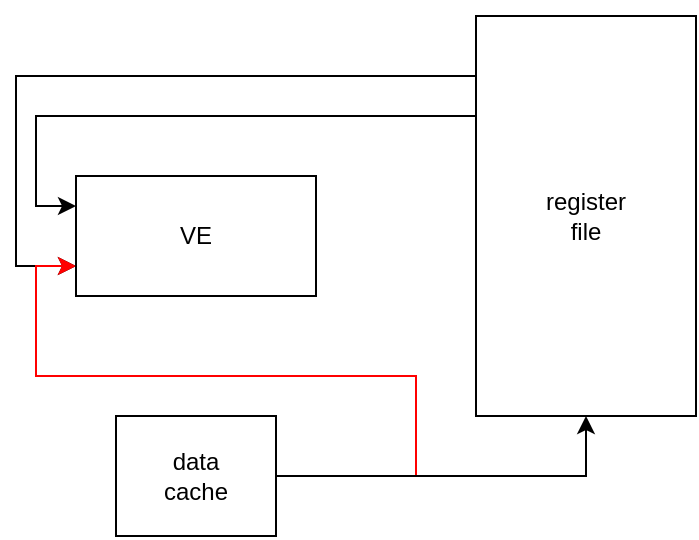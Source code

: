 <mxfile version="14.5.8" type="device"><diagram id="pTeC5BE3wzpywHnaXAKx" name="Page-1"><mxGraphModel dx="826" dy="430" grid="1" gridSize="10" guides="1" tooltips="1" connect="1" arrows="1" fold="1" page="1" pageScale="1" pageWidth="2336" pageHeight="1654" math="0" shadow="0"><root><mxCell id="0"/><mxCell id="1" parent="0"/><mxCell id="XC_kTLx6UOwuc9BqCuqU-5" style="edgeStyle=orthogonalEdgeStyle;rounded=0;orthogonalLoop=1;jettySize=auto;html=1;exitX=0;exitY=0;exitDx=0;exitDy=0;entryX=0;entryY=0.75;entryDx=0;entryDy=0;" edge="1" parent="1" source="XC_kTLx6UOwuc9BqCuqU-1" target="XC_kTLx6UOwuc9BqCuqU-2"><mxGeometry relative="1" as="geometry"><Array as="points"><mxPoint x="710" y="180"/><mxPoint x="480" y="180"/><mxPoint x="480" y="275"/></Array></mxGeometry></mxCell><mxCell id="XC_kTLx6UOwuc9BqCuqU-6" style="edgeStyle=orthogonalEdgeStyle;rounded=0;orthogonalLoop=1;jettySize=auto;html=1;exitX=0;exitY=0.25;exitDx=0;exitDy=0;entryX=0;entryY=0.25;entryDx=0;entryDy=0;" edge="1" parent="1" source="XC_kTLx6UOwuc9BqCuqU-1" target="XC_kTLx6UOwuc9BqCuqU-2"><mxGeometry relative="1" as="geometry"><Array as="points"><mxPoint x="490" y="200"/><mxPoint x="490" y="245"/></Array></mxGeometry></mxCell><mxCell id="XC_kTLx6UOwuc9BqCuqU-1" value="&lt;div&gt;register&lt;/div&gt;&lt;div&gt;file&lt;br&gt;&lt;/div&gt;" style="rounded=0;whiteSpace=wrap;html=1;" vertex="1" parent="1"><mxGeometry x="710" y="150" width="110" height="200" as="geometry"/></mxCell><mxCell id="XC_kTLx6UOwuc9BqCuqU-9" style="edgeStyle=orthogonalEdgeStyle;rounded=0;orthogonalLoop=1;jettySize=auto;html=1;startArrow=classic;startFill=1;endArrow=none;endFill=0;strokeColor=#FF0000;exitX=0;exitY=0.75;exitDx=0;exitDy=0;" edge="1" parent="1" source="XC_kTLx6UOwuc9BqCuqU-2"><mxGeometry relative="1" as="geometry"><mxPoint x="680" y="380" as="targetPoint"/><mxPoint x="490" y="280" as="sourcePoint"/><Array as="points"><mxPoint x="490" y="275"/><mxPoint x="490" y="330"/><mxPoint x="680" y="330"/></Array></mxGeometry></mxCell><mxCell id="XC_kTLx6UOwuc9BqCuqU-2" value="VE" style="rounded=0;whiteSpace=wrap;html=1;" vertex="1" parent="1"><mxGeometry x="510" y="230" width="120" height="60" as="geometry"/></mxCell><mxCell id="XC_kTLx6UOwuc9BqCuqU-8" style="edgeStyle=orthogonalEdgeStyle;rounded=0;orthogonalLoop=1;jettySize=auto;html=1;exitX=1;exitY=0.5;exitDx=0;exitDy=0;entryX=0.5;entryY=1;entryDx=0;entryDy=0;" edge="1" parent="1" source="XC_kTLx6UOwuc9BqCuqU-7" target="XC_kTLx6UOwuc9BqCuqU-1"><mxGeometry relative="1" as="geometry"/></mxCell><mxCell id="XC_kTLx6UOwuc9BqCuqU-7" value="&lt;div&gt;data&lt;/div&gt;&lt;div&gt;cache&lt;br&gt;&lt;/div&gt;" style="rounded=0;whiteSpace=wrap;html=1;" vertex="1" parent="1"><mxGeometry x="530" y="350" width="80" height="60" as="geometry"/></mxCell></root></mxGraphModel></diagram></mxfile>